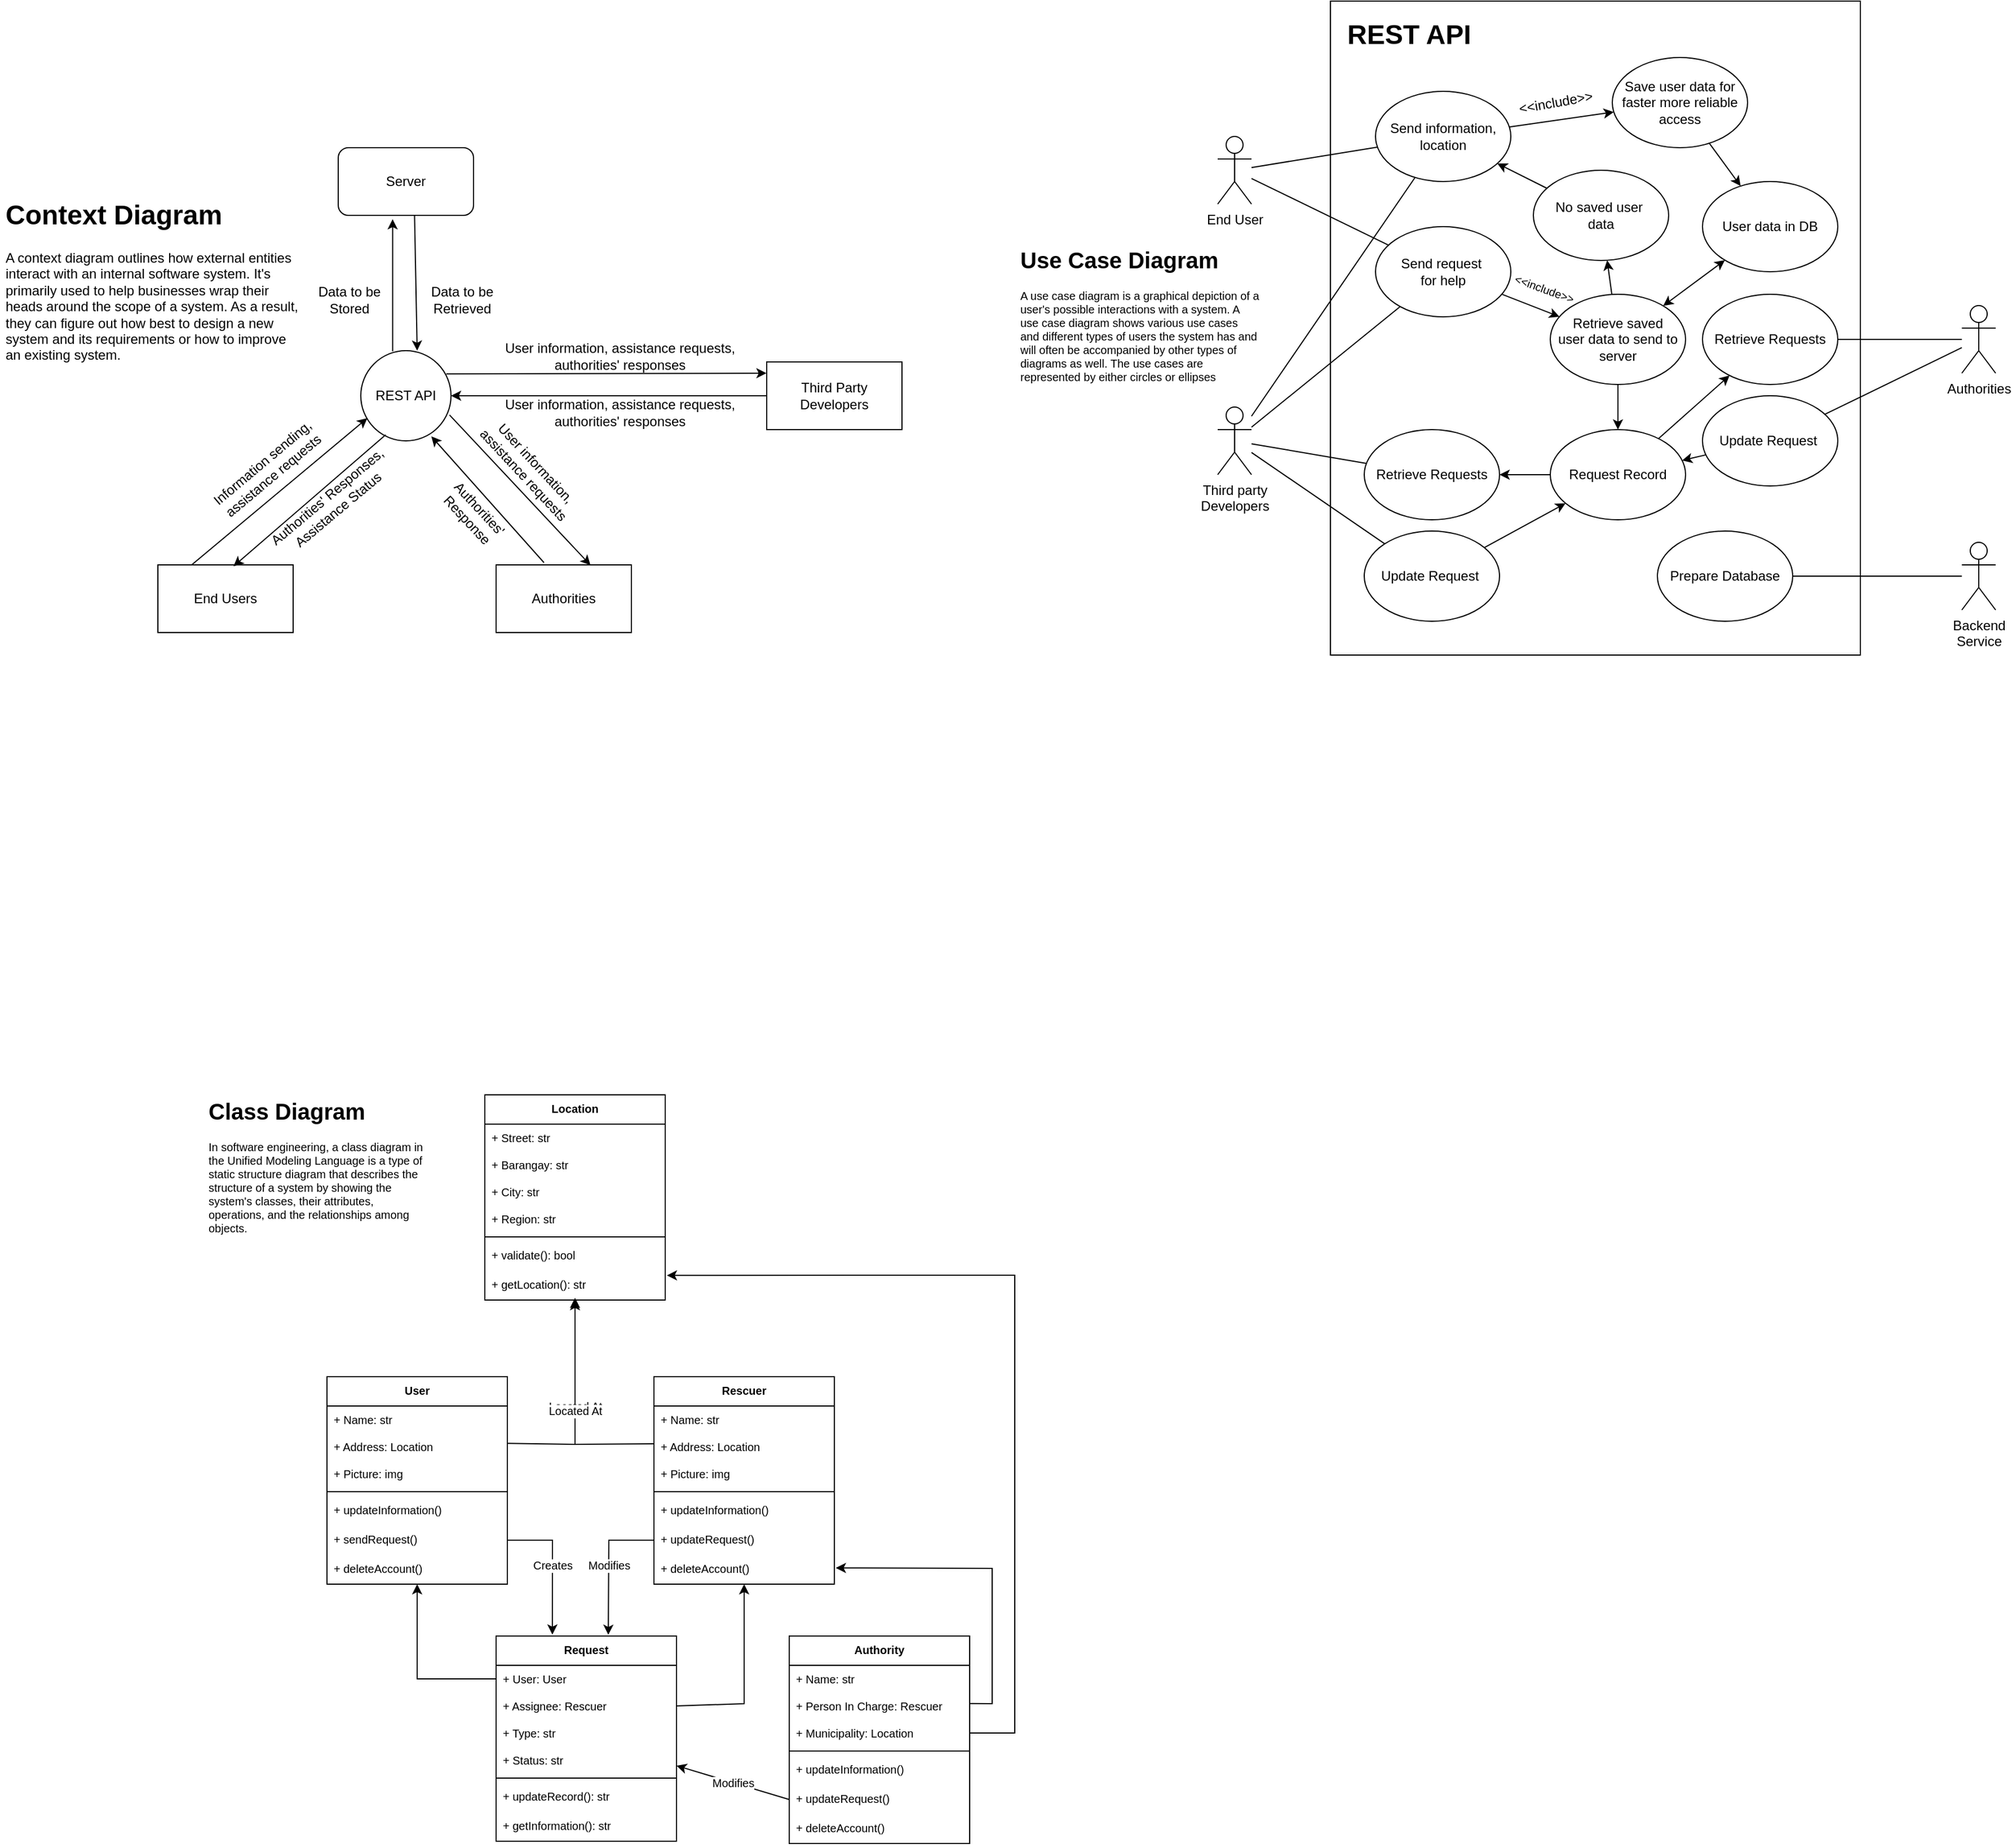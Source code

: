 <mxfile version="20.1.3" type="github">
  <diagram id="YzujsNq1Css8Sywb9bI2" name="Page-1">
    <mxGraphModel dx="1852" dy="1660" grid="1" gridSize="10" guides="1" tooltips="1" connect="1" arrows="1" fold="1" page="1" pageScale="1" pageWidth="850" pageHeight="1100" math="0" shadow="0">
      <root>
        <mxCell id="0" />
        <mxCell id="1" parent="0" />
        <mxCell id="rVb7NmRtOqhLB956JAOC-2" value="End Users" style="rounded=0;whiteSpace=wrap;html=1;" parent="1" vertex="1">
          <mxGeometry x="40" y="270" width="120" height="60" as="geometry" />
        </mxCell>
        <mxCell id="rVb7NmRtOqhLB956JAOC-4" value="Authorities" style="rounded=0;whiteSpace=wrap;html=1;" parent="1" vertex="1">
          <mxGeometry x="340" y="270" width="120" height="60" as="geometry" />
        </mxCell>
        <mxCell id="rVb7NmRtOqhLB956JAOC-5" value="Server" style="rounded=1;whiteSpace=wrap;html=1;" parent="1" vertex="1">
          <mxGeometry x="200" y="-100" width="120" height="60" as="geometry" />
        </mxCell>
        <mxCell id="rVb7NmRtOqhLB956JAOC-6" value="REST API" style="ellipse;whiteSpace=wrap;html=1;aspect=fixed;" parent="1" vertex="1">
          <mxGeometry x="220" y="80" width="80" height="80" as="geometry" />
        </mxCell>
        <mxCell id="rVb7NmRtOqhLB956JAOC-7" value="" style="endArrow=classic;html=1;rounded=0;exitX=0.25;exitY=0;exitDx=0;exitDy=0;entryX=0.073;entryY=0.748;entryDx=0;entryDy=0;entryPerimeter=0;" parent="1" source="rVb7NmRtOqhLB956JAOC-2" target="rVb7NmRtOqhLB956JAOC-6" edge="1">
          <mxGeometry width="50" height="50" relative="1" as="geometry">
            <mxPoint x="420" y="200" as="sourcePoint" />
            <mxPoint x="470" y="150" as="targetPoint" />
          </mxGeometry>
        </mxCell>
        <mxCell id="rVb7NmRtOqhLB956JAOC-8" value="" style="endArrow=classic;html=1;rounded=0;exitX=0.276;exitY=0.933;exitDx=0;exitDy=0;exitPerimeter=0;entryX=0.559;entryY=0.021;entryDx=0;entryDy=0;entryPerimeter=0;" parent="1" source="rVb7NmRtOqhLB956JAOC-6" target="rVb7NmRtOqhLB956JAOC-2" edge="1">
          <mxGeometry width="50" height="50" relative="1" as="geometry">
            <mxPoint x="280" y="230" as="sourcePoint" />
            <mxPoint x="330" y="180" as="targetPoint" />
          </mxGeometry>
        </mxCell>
        <mxCell id="rVb7NmRtOqhLB956JAOC-9" value="Information sending, assistance requests" style="text;html=1;strokeColor=none;fillColor=none;align=center;verticalAlign=middle;whiteSpace=wrap;rounded=0;rotation=-40;" parent="1" vertex="1">
          <mxGeometry x="70" y="170" width="134.68" height="30" as="geometry" />
        </mxCell>
        <mxCell id="rVb7NmRtOqhLB956JAOC-11" value="Authorities&#39; Responses, Assistance Status" style="text;html=1;strokeColor=none;fillColor=none;align=center;verticalAlign=middle;whiteSpace=wrap;rounded=0;rotation=-40;" parent="1" vertex="1">
          <mxGeometry x="130" y="200" width="130" height="30" as="geometry" />
        </mxCell>
        <mxCell id="rVb7NmRtOqhLB956JAOC-13" value="" style="endArrow=classic;html=1;rounded=0;exitX=0.353;exitY=0.007;exitDx=0;exitDy=0;exitPerimeter=0;entryX=0.402;entryY=1.057;entryDx=0;entryDy=0;entryPerimeter=0;" parent="1" source="rVb7NmRtOqhLB956JAOC-6" target="rVb7NmRtOqhLB956JAOC-5" edge="1">
          <mxGeometry width="50" height="50" relative="1" as="geometry">
            <mxPoint x="250" y="100" as="sourcePoint" />
            <mxPoint x="300" y="50" as="targetPoint" />
          </mxGeometry>
        </mxCell>
        <mxCell id="rVb7NmRtOqhLB956JAOC-14" value="" style="endArrow=classic;html=1;rounded=0;exitX=0.564;exitY=0.995;exitDx=0;exitDy=0;exitPerimeter=0;entryX=0.625;entryY=0;entryDx=0;entryDy=0;entryPerimeter=0;" parent="1" source="rVb7NmRtOqhLB956JAOC-5" target="rVb7NmRtOqhLB956JAOC-6" edge="1">
          <mxGeometry width="50" height="50" relative="1" as="geometry">
            <mxPoint x="250" y="100" as="sourcePoint" />
            <mxPoint x="300" y="50" as="targetPoint" />
          </mxGeometry>
        </mxCell>
        <mxCell id="rVb7NmRtOqhLB956JAOC-15" value="Data to be Stored" style="text;html=1;strokeColor=none;fillColor=none;align=center;verticalAlign=middle;whiteSpace=wrap;rounded=0;" parent="1" vertex="1">
          <mxGeometry x="180" y="20" width="60" height="30" as="geometry" />
        </mxCell>
        <mxCell id="rVb7NmRtOqhLB956JAOC-16" value="Data to be Retrieved" style="text;html=1;strokeColor=none;fillColor=none;align=center;verticalAlign=middle;whiteSpace=wrap;rounded=0;" parent="1" vertex="1">
          <mxGeometry x="280" y="20" width="60" height="30" as="geometry" />
        </mxCell>
        <mxCell id="rVb7NmRtOqhLB956JAOC-17" value="" style="endArrow=classic;html=1;rounded=0;entryX=0.782;entryY=0.95;entryDx=0;entryDy=0;entryPerimeter=0;exitX=0.354;exitY=-0.033;exitDx=0;exitDy=0;exitPerimeter=0;" parent="1" source="rVb7NmRtOqhLB956JAOC-4" target="rVb7NmRtOqhLB956JAOC-6" edge="1">
          <mxGeometry width="50" height="50" relative="1" as="geometry">
            <mxPoint x="310" y="220" as="sourcePoint" />
            <mxPoint x="360" y="170" as="targetPoint" />
          </mxGeometry>
        </mxCell>
        <mxCell id="rVb7NmRtOqhLB956JAOC-18" value="" style="endArrow=classic;html=1;rounded=0;exitX=0.984;exitY=0.713;exitDx=0;exitDy=0;exitPerimeter=0;entryX=0.698;entryY=0.006;entryDx=0;entryDy=0;entryPerimeter=0;" parent="1" source="rVb7NmRtOqhLB956JAOC-6" target="rVb7NmRtOqhLB956JAOC-4" edge="1">
          <mxGeometry width="50" height="50" relative="1" as="geometry">
            <mxPoint x="310" y="220" as="sourcePoint" />
            <mxPoint x="360" y="170" as="targetPoint" />
          </mxGeometry>
        </mxCell>
        <mxCell id="rVb7NmRtOqhLB956JAOC-19" value="User information, assistance requests" style="text;html=1;strokeColor=none;fillColor=none;align=center;verticalAlign=middle;whiteSpace=wrap;rounded=0;rotation=47;" parent="1" vertex="1">
          <mxGeometry x="315" y="170" width="110" height="30" as="geometry" />
        </mxCell>
        <mxCell id="rVb7NmRtOqhLB956JAOC-20" value="Authorities&#39; Response" style="text;html=1;strokeColor=none;fillColor=none;align=center;verticalAlign=middle;whiteSpace=wrap;rounded=0;rotation=47;" parent="1" vertex="1">
          <mxGeometry x="290" y="210" width="60" height="30" as="geometry" />
        </mxCell>
        <mxCell id="rVb7NmRtOqhLB956JAOC-21" value="Third Party Developers" style="rounded=0;whiteSpace=wrap;html=1;" parent="1" vertex="1">
          <mxGeometry x="580" y="90" width="120" height="60" as="geometry" />
        </mxCell>
        <mxCell id="rVb7NmRtOqhLB956JAOC-22" value="" style="endArrow=classic;html=1;rounded=0;exitX=0.948;exitY=0.258;exitDx=0;exitDy=0;exitPerimeter=0;entryX=-0.001;entryY=0.166;entryDx=0;entryDy=0;entryPerimeter=0;" parent="1" source="rVb7NmRtOqhLB956JAOC-6" target="rVb7NmRtOqhLB956JAOC-21" edge="1">
          <mxGeometry width="50" height="50" relative="1" as="geometry">
            <mxPoint x="410" y="190" as="sourcePoint" />
            <mxPoint x="460" y="140" as="targetPoint" />
          </mxGeometry>
        </mxCell>
        <mxCell id="rVb7NmRtOqhLB956JAOC-24" value="" style="endArrow=classic;html=1;rounded=0;entryX=1;entryY=0.5;entryDx=0;entryDy=0;exitX=0;exitY=0.5;exitDx=0;exitDy=0;" parent="1" source="rVb7NmRtOqhLB956JAOC-21" target="rVb7NmRtOqhLB956JAOC-6" edge="1">
          <mxGeometry width="50" height="50" relative="1" as="geometry">
            <mxPoint x="390" y="180" as="sourcePoint" />
            <mxPoint x="440" y="130" as="targetPoint" />
          </mxGeometry>
        </mxCell>
        <mxCell id="rVb7NmRtOqhLB956JAOC-25" value="User information, assistance requests, authorities&#39; responses" style="text;html=1;strokeColor=none;fillColor=none;align=center;verticalAlign=middle;whiteSpace=wrap;rounded=0;" parent="1" vertex="1">
          <mxGeometry x="340" y="70" width="220" height="30" as="geometry" />
        </mxCell>
        <mxCell id="rVb7NmRtOqhLB956JAOC-26" value="User information, assistance requests, authorities&#39; responses" style="text;html=1;strokeColor=none;fillColor=none;align=center;verticalAlign=middle;whiteSpace=wrap;rounded=0;" parent="1" vertex="1">
          <mxGeometry x="340" y="120" width="220" height="30" as="geometry" />
        </mxCell>
        <mxCell id="rVb7NmRtOqhLB956JAOC-27" value="&lt;h1&gt;Context Diagram&lt;/h1&gt;&lt;p&gt;A context diagram outlines how external entities interact with an internal software system. It&#39;s primarily used to help businesses wrap their heads around the scope of a system. As a result, they can figure out how best to design a new system and its requirements or how to improve an existing system.&lt;/p&gt;" style="text;html=1;strokeColor=none;fillColor=none;spacing=5;spacingTop=-20;whiteSpace=wrap;overflow=hidden;rounded=0;" parent="1" vertex="1">
          <mxGeometry x="-100" y="-60" width="270" height="160" as="geometry" />
        </mxCell>
        <mxCell id="rVb7NmRtOqhLB956JAOC-28" value="End User" style="shape=umlActor;verticalLabelPosition=bottom;verticalAlign=top;html=1;outlineConnect=0;" parent="1" vertex="1">
          <mxGeometry x="980" y="-110" width="30" height="60" as="geometry" />
        </mxCell>
        <mxCell id="rVb7NmRtOqhLB956JAOC-29" value="Authorities" style="shape=umlActor;verticalLabelPosition=bottom;verticalAlign=top;html=1;outlineConnect=0;" parent="1" vertex="1">
          <mxGeometry x="1640" y="40" width="30" height="60" as="geometry" />
        </mxCell>
        <mxCell id="rVb7NmRtOqhLB956JAOC-31" value="" style="rounded=0;whiteSpace=wrap;html=1;" parent="1" vertex="1">
          <mxGeometry x="1080" y="-230" width="470" height="580" as="geometry" />
        </mxCell>
        <mxCell id="5PhB07DHEPZl7AxQc1l3-2" value="Third party&lt;br&gt;Developers" style="shape=umlActor;verticalLabelPosition=bottom;verticalAlign=top;html=1;outlineConnect=0;" vertex="1" parent="1">
          <mxGeometry x="980" y="130" width="30" height="60" as="geometry" />
        </mxCell>
        <mxCell id="5PhB07DHEPZl7AxQc1l3-8" value="Send information, location" style="ellipse;whiteSpace=wrap;html=1;" vertex="1" parent="1">
          <mxGeometry x="1120" y="-150" width="120" height="80" as="geometry" />
        </mxCell>
        <mxCell id="5PhB07DHEPZl7AxQc1l3-10" value="" style="endArrow=none;html=1;rounded=0;" edge="1" parent="1" source="rVb7NmRtOqhLB956JAOC-28" target="5PhB07DHEPZl7AxQc1l3-8">
          <mxGeometry width="50" height="50" relative="1" as="geometry">
            <mxPoint x="1030" y="-120" as="sourcePoint" />
            <mxPoint x="1340" y="-70" as="targetPoint" />
          </mxGeometry>
        </mxCell>
        <mxCell id="5PhB07DHEPZl7AxQc1l3-11" value="&lt;h1&gt;REST API&lt;/h1&gt;" style="text;html=1;strokeColor=none;fillColor=none;spacing=5;spacingTop=-20;whiteSpace=wrap;overflow=hidden;rounded=0;" vertex="1" parent="1">
          <mxGeometry x="1090" y="-220" width="120" height="40" as="geometry" />
        </mxCell>
        <mxCell id="5PhB07DHEPZl7AxQc1l3-12" value="Save user data for faster more reliable access" style="ellipse;whiteSpace=wrap;html=1;" vertex="1" parent="1">
          <mxGeometry x="1330" y="-180" width="120" height="80" as="geometry" />
        </mxCell>
        <mxCell id="5PhB07DHEPZl7AxQc1l3-15" value="&amp;lt;&amp;lt;include&amp;gt;&amp;gt;" style="text;html=1;strokeColor=none;fillColor=none;align=center;verticalAlign=middle;whiteSpace=wrap;rounded=0;rotation=-10;" vertex="1" parent="1">
          <mxGeometry x="1250" y="-155" width="60" height="30" as="geometry" />
        </mxCell>
        <mxCell id="5PhB07DHEPZl7AxQc1l3-16" value="Send request&amp;nbsp;&lt;br&gt;for help" style="ellipse;whiteSpace=wrap;html=1;" vertex="1" parent="1">
          <mxGeometry x="1120" y="-30" width="120" height="80" as="geometry" />
        </mxCell>
        <mxCell id="5PhB07DHEPZl7AxQc1l3-17" value="" style="endArrow=none;html=1;rounded=0;" edge="1" parent="1" source="rVb7NmRtOqhLB956JAOC-28" target="5PhB07DHEPZl7AxQc1l3-16">
          <mxGeometry width="50" height="50" relative="1" as="geometry">
            <mxPoint x="1250" y="20" as="sourcePoint" />
            <mxPoint x="1300" y="-30" as="targetPoint" />
          </mxGeometry>
        </mxCell>
        <mxCell id="5PhB07DHEPZl7AxQc1l3-18" value="Retrieve saved&lt;br&gt;user data to send to&lt;br&gt;server" style="ellipse;whiteSpace=wrap;html=1;" vertex="1" parent="1">
          <mxGeometry x="1275" y="30" width="120" height="80" as="geometry" />
        </mxCell>
        <mxCell id="5PhB07DHEPZl7AxQc1l3-21" value="User data in DB" style="ellipse;whiteSpace=wrap;html=1;" vertex="1" parent="1">
          <mxGeometry x="1410" y="-70" width="120" height="80" as="geometry" />
        </mxCell>
        <mxCell id="5PhB07DHEPZl7AxQc1l3-24" value="" style="endArrow=classic;html=1;rounded=0;" edge="1" parent="1" source="5PhB07DHEPZl7AxQc1l3-8" target="5PhB07DHEPZl7AxQc1l3-12">
          <mxGeometry width="50" height="50" relative="1" as="geometry">
            <mxPoint x="1250" y="-60" as="sourcePoint" />
            <mxPoint x="1300" y="-110" as="targetPoint" />
          </mxGeometry>
        </mxCell>
        <mxCell id="5PhB07DHEPZl7AxQc1l3-26" value="" style="endArrow=classic;html=1;rounded=0;" edge="1" parent="1" source="5PhB07DHEPZl7AxQc1l3-16" target="5PhB07DHEPZl7AxQc1l3-18">
          <mxGeometry width="50" height="50" relative="1" as="geometry">
            <mxPoint x="1360" y="20" as="sourcePoint" />
            <mxPoint x="1410" y="-30" as="targetPoint" />
          </mxGeometry>
        </mxCell>
        <mxCell id="5PhB07DHEPZl7AxQc1l3-27" value="" style="endArrow=classic;startArrow=classic;html=1;rounded=0;" edge="1" parent="1" source="5PhB07DHEPZl7AxQc1l3-18" target="5PhB07DHEPZl7AxQc1l3-21">
          <mxGeometry width="50" height="50" relative="1" as="geometry">
            <mxPoint x="1360" y="20" as="sourcePoint" />
            <mxPoint x="1410" y="-30" as="targetPoint" />
          </mxGeometry>
        </mxCell>
        <mxCell id="5PhB07DHEPZl7AxQc1l3-28" value="No saved user&amp;nbsp;&lt;br&gt;data" style="ellipse;whiteSpace=wrap;html=1;" vertex="1" parent="1">
          <mxGeometry x="1260" y="-80" width="120" height="80" as="geometry" />
        </mxCell>
        <mxCell id="5PhB07DHEPZl7AxQc1l3-29" value="" style="endArrow=classic;html=1;rounded=0;" edge="1" parent="1" source="5PhB07DHEPZl7AxQc1l3-18" target="5PhB07DHEPZl7AxQc1l3-28">
          <mxGeometry width="50" height="50" relative="1" as="geometry">
            <mxPoint x="1340" y="10" as="sourcePoint" />
            <mxPoint x="1390" y="-40" as="targetPoint" />
          </mxGeometry>
        </mxCell>
        <mxCell id="5PhB07DHEPZl7AxQc1l3-30" value="" style="endArrow=classic;html=1;rounded=0;" edge="1" parent="1" source="5PhB07DHEPZl7AxQc1l3-28" target="5PhB07DHEPZl7AxQc1l3-8">
          <mxGeometry width="50" height="50" relative="1" as="geometry">
            <mxPoint x="1340" y="10" as="sourcePoint" />
            <mxPoint x="1390" y="-40" as="targetPoint" />
          </mxGeometry>
        </mxCell>
        <mxCell id="5PhB07DHEPZl7AxQc1l3-33" value="Request Record" style="ellipse;whiteSpace=wrap;html=1;" vertex="1" parent="1">
          <mxGeometry x="1275" y="150" width="120" height="80" as="geometry" />
        </mxCell>
        <mxCell id="5PhB07DHEPZl7AxQc1l3-36" value="" style="endArrow=classic;html=1;rounded=0;" edge="1" parent="1" source="5PhB07DHEPZl7AxQc1l3-12" target="5PhB07DHEPZl7AxQc1l3-21">
          <mxGeometry width="50" height="50" relative="1" as="geometry">
            <mxPoint x="1310" y="80" as="sourcePoint" />
            <mxPoint x="1360" y="30" as="targetPoint" />
          </mxGeometry>
        </mxCell>
        <mxCell id="5PhB07DHEPZl7AxQc1l3-37" value="" style="endArrow=classic;html=1;rounded=0;" edge="1" parent="1" source="5PhB07DHEPZl7AxQc1l3-18" target="5PhB07DHEPZl7AxQc1l3-33">
          <mxGeometry width="50" height="50" relative="1" as="geometry">
            <mxPoint x="1310" y="80" as="sourcePoint" />
            <mxPoint x="1360" y="30" as="targetPoint" />
          </mxGeometry>
        </mxCell>
        <mxCell id="5PhB07DHEPZl7AxQc1l3-39" value="Retrieve Requests" style="ellipse;whiteSpace=wrap;html=1;" vertex="1" parent="1">
          <mxGeometry x="1410" y="30" width="120" height="80" as="geometry" />
        </mxCell>
        <mxCell id="5PhB07DHEPZl7AxQc1l3-40" value="" style="endArrow=none;html=1;rounded=0;" edge="1" parent="1" source="5PhB07DHEPZl7AxQc1l3-39" target="rVb7NmRtOqhLB956JAOC-29">
          <mxGeometry width="50" height="50" relative="1" as="geometry">
            <mxPoint x="1380" y="160" as="sourcePoint" />
            <mxPoint x="1430" y="110" as="targetPoint" />
          </mxGeometry>
        </mxCell>
        <mxCell id="5PhB07DHEPZl7AxQc1l3-42" value="" style="endArrow=classic;html=1;rounded=0;" edge="1" parent="1" source="5PhB07DHEPZl7AxQc1l3-33" target="5PhB07DHEPZl7AxQc1l3-39">
          <mxGeometry width="50" height="50" relative="1" as="geometry">
            <mxPoint x="1380" y="160" as="sourcePoint" />
            <mxPoint x="1430" y="110" as="targetPoint" />
          </mxGeometry>
        </mxCell>
        <mxCell id="5PhB07DHEPZl7AxQc1l3-43" value="Update Request&amp;nbsp;" style="ellipse;whiteSpace=wrap;html=1;" vertex="1" parent="1">
          <mxGeometry x="1410" y="120" width="120" height="80" as="geometry" />
        </mxCell>
        <mxCell id="5PhB07DHEPZl7AxQc1l3-44" value="" style="endArrow=none;html=1;rounded=0;" edge="1" parent="1" source="5PhB07DHEPZl7AxQc1l3-43" target="rVb7NmRtOqhLB956JAOC-29">
          <mxGeometry width="50" height="50" relative="1" as="geometry">
            <mxPoint x="1340" y="140" as="sourcePoint" />
            <mxPoint x="1390" y="90" as="targetPoint" />
          </mxGeometry>
        </mxCell>
        <mxCell id="5PhB07DHEPZl7AxQc1l3-45" value="" style="endArrow=classic;html=1;rounded=0;" edge="1" parent="1" source="5PhB07DHEPZl7AxQc1l3-43" target="5PhB07DHEPZl7AxQc1l3-33">
          <mxGeometry width="50" height="50" relative="1" as="geometry">
            <mxPoint x="1340" y="140" as="sourcePoint" />
            <mxPoint x="1390" y="90" as="targetPoint" />
          </mxGeometry>
        </mxCell>
        <mxCell id="5PhB07DHEPZl7AxQc1l3-46" value="Retrieve Requests" style="ellipse;whiteSpace=wrap;html=1;" vertex="1" parent="1">
          <mxGeometry x="1110" y="150" width="120" height="80" as="geometry" />
        </mxCell>
        <mxCell id="5PhB07DHEPZl7AxQc1l3-47" value="" style="endArrow=none;html=1;rounded=0;" edge="1" parent="1" source="5PhB07DHEPZl7AxQc1l3-2" target="5PhB07DHEPZl7AxQc1l3-46">
          <mxGeometry width="50" height="50" relative="1" as="geometry">
            <mxPoint x="1310" y="110" as="sourcePoint" />
            <mxPoint x="1360" y="60" as="targetPoint" />
          </mxGeometry>
        </mxCell>
        <mxCell id="5PhB07DHEPZl7AxQc1l3-48" value="" style="endArrow=classic;html=1;rounded=0;" edge="1" parent="1" source="5PhB07DHEPZl7AxQc1l3-33" target="5PhB07DHEPZl7AxQc1l3-46">
          <mxGeometry width="50" height="50" relative="1" as="geometry">
            <mxPoint x="1310" y="170" as="sourcePoint" />
            <mxPoint x="1360" y="120" as="targetPoint" />
          </mxGeometry>
        </mxCell>
        <mxCell id="5PhB07DHEPZl7AxQc1l3-49" value="Update Request&amp;nbsp;" style="ellipse;whiteSpace=wrap;html=1;" vertex="1" parent="1">
          <mxGeometry x="1110" y="240" width="120" height="80" as="geometry" />
        </mxCell>
        <mxCell id="5PhB07DHEPZl7AxQc1l3-50" value="" style="endArrow=classic;html=1;rounded=0;" edge="1" parent="1" source="5PhB07DHEPZl7AxQc1l3-49" target="5PhB07DHEPZl7AxQc1l3-33">
          <mxGeometry width="50" height="50" relative="1" as="geometry">
            <mxPoint x="1435.143" y="253.434" as="sourcePoint" />
            <mxPoint x="1389.813" y="226.598" as="targetPoint" />
          </mxGeometry>
        </mxCell>
        <mxCell id="5PhB07DHEPZl7AxQc1l3-51" value="" style="endArrow=none;html=1;rounded=0;" edge="1" parent="1" source="5PhB07DHEPZl7AxQc1l3-2" target="5PhB07DHEPZl7AxQc1l3-49">
          <mxGeometry width="50" height="50" relative="1" as="geometry">
            <mxPoint x="1310" y="110" as="sourcePoint" />
            <mxPoint x="1360" y="60" as="targetPoint" />
          </mxGeometry>
        </mxCell>
        <mxCell id="5PhB07DHEPZl7AxQc1l3-54" value="" style="endArrow=none;html=1;rounded=0;" edge="1" parent="1" source="5PhB07DHEPZl7AxQc1l3-2" target="5PhB07DHEPZl7AxQc1l3-8">
          <mxGeometry width="50" height="50" relative="1" as="geometry">
            <mxPoint x="1310" y="50" as="sourcePoint" />
            <mxPoint x="1360" as="targetPoint" />
          </mxGeometry>
        </mxCell>
        <mxCell id="5PhB07DHEPZl7AxQc1l3-55" value="" style="endArrow=none;html=1;rounded=0;" edge="1" parent="1" source="5PhB07DHEPZl7AxQc1l3-2" target="5PhB07DHEPZl7AxQc1l3-16">
          <mxGeometry width="50" height="50" relative="1" as="geometry">
            <mxPoint x="1310" y="50" as="sourcePoint" />
            <mxPoint x="1360" as="targetPoint" />
          </mxGeometry>
        </mxCell>
        <mxCell id="5PhB07DHEPZl7AxQc1l3-56" value="Prepare Database" style="ellipse;whiteSpace=wrap;html=1;" vertex="1" parent="1">
          <mxGeometry x="1370" y="240" width="120" height="80" as="geometry" />
        </mxCell>
        <mxCell id="5PhB07DHEPZl7AxQc1l3-57" value="Backend&lt;br&gt;Service" style="shape=umlActor;verticalLabelPosition=bottom;verticalAlign=top;html=1;outlineConnect=0;" vertex="1" parent="1">
          <mxGeometry x="1640" y="250" width="30" height="60" as="geometry" />
        </mxCell>
        <mxCell id="5PhB07DHEPZl7AxQc1l3-58" value="" style="endArrow=none;html=1;rounded=0;" edge="1" parent="1" source="5PhB07DHEPZl7AxQc1l3-56" target="5PhB07DHEPZl7AxQc1l3-57">
          <mxGeometry width="50" height="50" relative="1" as="geometry">
            <mxPoint x="1430" y="130" as="sourcePoint" />
            <mxPoint x="1480" y="80" as="targetPoint" />
          </mxGeometry>
        </mxCell>
        <mxCell id="5PhB07DHEPZl7AxQc1l3-59" value="&lt;font style=&quot;font-size: 10px;&quot;&gt;&amp;lt;&amp;lt;include&amp;gt;&amp;gt;&lt;/font&gt;" style="text;html=1;strokeColor=none;fillColor=none;align=center;verticalAlign=middle;whiteSpace=wrap;rounded=0;rotation=20;" vertex="1" parent="1">
          <mxGeometry x="1240" y="10" width="60" height="30" as="geometry" />
        </mxCell>
        <mxCell id="5PhB07DHEPZl7AxQc1l3-60" value="&lt;h1&gt;Use Case Diagram&lt;/h1&gt;&lt;p&gt;A use case diagram is a graphical depiction of a user&#39;s possible interactions with a system. A use case diagram shows various use cases and different types of users the system has and will often be accompanied by other types of diagrams as well. The use cases are represented by either circles or ellipses&lt;br&gt;&lt;/p&gt;" style="text;html=1;strokeColor=none;fillColor=none;spacing=5;spacingTop=-20;whiteSpace=wrap;overflow=hidden;rounded=0;fontSize=10;" vertex="1" parent="1">
          <mxGeometry x="800" y="-15" width="220" height="145" as="geometry" />
        </mxCell>
        <mxCell id="5PhB07DHEPZl7AxQc1l3-61" value="User" style="swimlane;fontStyle=1;align=center;verticalAlign=top;childLayout=stackLayout;horizontal=1;startSize=26;horizontalStack=0;resizeParent=1;resizeParentMax=0;resizeLast=0;collapsible=1;marginBottom=0;fontSize=10;" vertex="1" parent="1">
          <mxGeometry x="190" y="990" width="160" height="184" as="geometry">
            <mxRectangle x="340" y="530" width="60" height="30" as="alternateBounds" />
          </mxGeometry>
        </mxCell>
        <mxCell id="5PhB07DHEPZl7AxQc1l3-62" value="+ Name: str" style="text;strokeColor=none;fillColor=none;align=left;verticalAlign=top;spacingLeft=4;spacingRight=4;overflow=hidden;rotatable=0;points=[[0,0.5],[1,0.5]];portConstraint=eastwest;fontSize=10;" vertex="1" parent="5PhB07DHEPZl7AxQc1l3-61">
          <mxGeometry y="26" width="160" height="24" as="geometry" />
        </mxCell>
        <mxCell id="5PhB07DHEPZl7AxQc1l3-68" value="+ Address: Location" style="text;strokeColor=none;fillColor=none;align=left;verticalAlign=top;spacingLeft=4;spacingRight=4;overflow=hidden;rotatable=0;points=[[0,0.5],[1,0.5]];portConstraint=eastwest;fontSize=10;" vertex="1" parent="5PhB07DHEPZl7AxQc1l3-61">
          <mxGeometry y="50" width="160" height="24" as="geometry" />
        </mxCell>
        <mxCell id="5PhB07DHEPZl7AxQc1l3-67" value="+ Picture: img" style="text;strokeColor=none;fillColor=none;align=left;verticalAlign=top;spacingLeft=4;spacingRight=4;overflow=hidden;rotatable=0;points=[[0,0.5],[1,0.5]];portConstraint=eastwest;fontSize=10;" vertex="1" parent="5PhB07DHEPZl7AxQc1l3-61">
          <mxGeometry y="74" width="160" height="24" as="geometry" />
        </mxCell>
        <mxCell id="5PhB07DHEPZl7AxQc1l3-63" value="" style="line;strokeWidth=1;fillColor=none;align=left;verticalAlign=middle;spacingTop=-1;spacingLeft=3;spacingRight=3;rotatable=0;labelPosition=right;points=[];portConstraint=eastwest;fontSize=10;" vertex="1" parent="5PhB07DHEPZl7AxQc1l3-61">
          <mxGeometry y="98" width="160" height="8" as="geometry" />
        </mxCell>
        <mxCell id="5PhB07DHEPZl7AxQc1l3-64" value="+ updateInformation()" style="text;strokeColor=none;fillColor=none;align=left;verticalAlign=top;spacingLeft=4;spacingRight=4;overflow=hidden;rotatable=0;points=[[0,0.5],[1,0.5]];portConstraint=eastwest;fontSize=10;" vertex="1" parent="5PhB07DHEPZl7AxQc1l3-61">
          <mxGeometry y="106" width="160" height="26" as="geometry" />
        </mxCell>
        <mxCell id="5PhB07DHEPZl7AxQc1l3-70" value="+ sendRequest()" style="text;strokeColor=none;fillColor=none;align=left;verticalAlign=top;spacingLeft=4;spacingRight=4;overflow=hidden;rotatable=0;points=[[0,0.5],[1,0.5]];portConstraint=eastwest;fontSize=10;" vertex="1" parent="5PhB07DHEPZl7AxQc1l3-61">
          <mxGeometry y="132" width="160" height="26" as="geometry" />
        </mxCell>
        <mxCell id="5PhB07DHEPZl7AxQc1l3-69" value="+ deleteAccount()" style="text;strokeColor=none;fillColor=none;align=left;verticalAlign=top;spacingLeft=4;spacingRight=4;overflow=hidden;rotatable=0;points=[[0,0.5],[1,0.5]];portConstraint=eastwest;fontSize=10;" vertex="1" parent="5PhB07DHEPZl7AxQc1l3-61">
          <mxGeometry y="158" width="160" height="26" as="geometry" />
        </mxCell>
        <mxCell id="5PhB07DHEPZl7AxQc1l3-71" value="Location" style="swimlane;fontStyle=1;align=center;verticalAlign=top;childLayout=stackLayout;horizontal=1;startSize=26;horizontalStack=0;resizeParent=1;resizeParentMax=0;resizeLast=0;collapsible=1;marginBottom=0;fontSize=10;" vertex="1" parent="1">
          <mxGeometry x="330" y="740" width="160" height="182" as="geometry">
            <mxRectangle x="340" y="530" width="60" height="30" as="alternateBounds" />
          </mxGeometry>
        </mxCell>
        <mxCell id="5PhB07DHEPZl7AxQc1l3-72" value="+ Street: str" style="text;strokeColor=none;fillColor=none;align=left;verticalAlign=top;spacingLeft=4;spacingRight=4;overflow=hidden;rotatable=0;points=[[0,0.5],[1,0.5]];portConstraint=eastwest;fontSize=10;" vertex="1" parent="5PhB07DHEPZl7AxQc1l3-71">
          <mxGeometry y="26" width="160" height="24" as="geometry" />
        </mxCell>
        <mxCell id="5PhB07DHEPZl7AxQc1l3-73" value="+ Barangay: str" style="text;strokeColor=none;fillColor=none;align=left;verticalAlign=top;spacingLeft=4;spacingRight=4;overflow=hidden;rotatable=0;points=[[0,0.5],[1,0.5]];portConstraint=eastwest;fontSize=10;" vertex="1" parent="5PhB07DHEPZl7AxQc1l3-71">
          <mxGeometry y="50" width="160" height="24" as="geometry" />
        </mxCell>
        <mxCell id="5PhB07DHEPZl7AxQc1l3-74" value="+ City: str" style="text;strokeColor=none;fillColor=none;align=left;verticalAlign=top;spacingLeft=4;spacingRight=4;overflow=hidden;rotatable=0;points=[[0,0.5],[1,0.5]];portConstraint=eastwest;fontSize=10;" vertex="1" parent="5PhB07DHEPZl7AxQc1l3-71">
          <mxGeometry y="74" width="160" height="24" as="geometry" />
        </mxCell>
        <mxCell id="5PhB07DHEPZl7AxQc1l3-82" value="+ Region: str" style="text;strokeColor=none;fillColor=none;align=left;verticalAlign=top;spacingLeft=4;spacingRight=4;overflow=hidden;rotatable=0;points=[[0,0.5],[1,0.5]];portConstraint=eastwest;fontSize=10;" vertex="1" parent="5PhB07DHEPZl7AxQc1l3-71">
          <mxGeometry y="98" width="160" height="24" as="geometry" />
        </mxCell>
        <mxCell id="5PhB07DHEPZl7AxQc1l3-75" value="" style="line;strokeWidth=1;fillColor=none;align=left;verticalAlign=middle;spacingTop=-1;spacingLeft=3;spacingRight=3;rotatable=0;labelPosition=right;points=[];portConstraint=eastwest;fontSize=10;" vertex="1" parent="5PhB07DHEPZl7AxQc1l3-71">
          <mxGeometry y="122" width="160" height="8" as="geometry" />
        </mxCell>
        <mxCell id="5PhB07DHEPZl7AxQc1l3-76" value="+ validate(): bool" style="text;strokeColor=none;fillColor=none;align=left;verticalAlign=top;spacingLeft=4;spacingRight=4;overflow=hidden;rotatable=0;points=[[0,0.5],[1,0.5]];portConstraint=eastwest;fontSize=10;" vertex="1" parent="5PhB07DHEPZl7AxQc1l3-71">
          <mxGeometry y="130" width="160" height="26" as="geometry" />
        </mxCell>
        <mxCell id="5PhB07DHEPZl7AxQc1l3-77" value="+ getLocation(): str" style="text;strokeColor=none;fillColor=none;align=left;verticalAlign=top;spacingLeft=4;spacingRight=4;overflow=hidden;rotatable=0;points=[[0,0.5],[1,0.5]];portConstraint=eastwest;fontSize=10;" vertex="1" parent="5PhB07DHEPZl7AxQc1l3-71">
          <mxGeometry y="156" width="160" height="26" as="geometry" />
        </mxCell>
        <mxCell id="5PhB07DHEPZl7AxQc1l3-80" value="" style="endArrow=classic;html=1;rounded=0;fontSize=10;exitX=1.002;exitY=0.381;exitDx=0;exitDy=0;exitPerimeter=0;entryX=0.5;entryY=1;entryDx=0;entryDy=0;" edge="1" parent="1" source="5PhB07DHEPZl7AxQc1l3-68" target="5PhB07DHEPZl7AxQc1l3-71">
          <mxGeometry relative="1" as="geometry">
            <mxPoint x="550" y="550" as="sourcePoint" />
            <mxPoint x="610" y="720" as="targetPoint" />
            <Array as="points">
              <mxPoint x="410" y="1050" />
            </Array>
          </mxGeometry>
        </mxCell>
        <mxCell id="5PhB07DHEPZl7AxQc1l3-81" value="Located At" style="edgeLabel;resizable=0;html=1;align=center;verticalAlign=middle;fontSize=10;" connectable="0" vertex="1" parent="5PhB07DHEPZl7AxQc1l3-80">
          <mxGeometry relative="1" as="geometry" />
        </mxCell>
        <mxCell id="5PhB07DHEPZl7AxQc1l3-83" value="Request" style="swimlane;fontStyle=1;align=center;verticalAlign=top;childLayout=stackLayout;horizontal=1;startSize=26;horizontalStack=0;resizeParent=1;resizeParentMax=0;resizeLast=0;collapsible=1;marginBottom=0;fontSize=10;" vertex="1" parent="1">
          <mxGeometry x="340" y="1220" width="160" height="182" as="geometry">
            <mxRectangle x="340" y="530" width="60" height="30" as="alternateBounds" />
          </mxGeometry>
        </mxCell>
        <mxCell id="5PhB07DHEPZl7AxQc1l3-84" value="+ User: User" style="text;strokeColor=none;fillColor=none;align=left;verticalAlign=top;spacingLeft=4;spacingRight=4;overflow=hidden;rotatable=0;points=[[0,0.5],[1,0.5]];portConstraint=eastwest;fontSize=10;" vertex="1" parent="5PhB07DHEPZl7AxQc1l3-83">
          <mxGeometry y="26" width="160" height="24" as="geometry" />
        </mxCell>
        <mxCell id="5PhB07DHEPZl7AxQc1l3-86" value="+ Assignee: Rescuer" style="text;strokeColor=none;fillColor=none;align=left;verticalAlign=top;spacingLeft=4;spacingRight=4;overflow=hidden;rotatable=0;points=[[0,0.5],[1,0.5]];portConstraint=eastwest;fontSize=10;" vertex="1" parent="5PhB07DHEPZl7AxQc1l3-83">
          <mxGeometry y="50" width="160" height="24" as="geometry" />
        </mxCell>
        <mxCell id="5PhB07DHEPZl7AxQc1l3-101" value="+ Type: str" style="text;strokeColor=none;fillColor=none;align=left;verticalAlign=top;spacingLeft=4;spacingRight=4;overflow=hidden;rotatable=0;points=[[0,0.5],[1,0.5]];portConstraint=eastwest;fontSize=10;" vertex="1" parent="5PhB07DHEPZl7AxQc1l3-83">
          <mxGeometry y="74" width="160" height="24" as="geometry" />
        </mxCell>
        <mxCell id="5PhB07DHEPZl7AxQc1l3-85" value="+ Status: str" style="text;strokeColor=none;fillColor=none;align=left;verticalAlign=top;spacingLeft=4;spacingRight=4;overflow=hidden;rotatable=0;points=[[0,0.5],[1,0.5]];portConstraint=eastwest;fontSize=10;" vertex="1" parent="5PhB07DHEPZl7AxQc1l3-83">
          <mxGeometry y="98" width="160" height="24" as="geometry" />
        </mxCell>
        <mxCell id="5PhB07DHEPZl7AxQc1l3-87" value="" style="line;strokeWidth=1;fillColor=none;align=left;verticalAlign=middle;spacingTop=-1;spacingLeft=3;spacingRight=3;rotatable=0;labelPosition=right;points=[];portConstraint=eastwest;fontSize=10;" vertex="1" parent="5PhB07DHEPZl7AxQc1l3-83">
          <mxGeometry y="122" width="160" height="8" as="geometry" />
        </mxCell>
        <mxCell id="5PhB07DHEPZl7AxQc1l3-88" value="+ updateRecord(): str" style="text;strokeColor=none;fillColor=none;align=left;verticalAlign=top;spacingLeft=4;spacingRight=4;overflow=hidden;rotatable=0;points=[[0,0.5],[1,0.5]];portConstraint=eastwest;fontSize=10;" vertex="1" parent="5PhB07DHEPZl7AxQc1l3-83">
          <mxGeometry y="130" width="160" height="26" as="geometry" />
        </mxCell>
        <mxCell id="5PhB07DHEPZl7AxQc1l3-89" value="+ getInformation(): str" style="text;strokeColor=none;fillColor=none;align=left;verticalAlign=top;spacingLeft=4;spacingRight=4;overflow=hidden;rotatable=0;points=[[0,0.5],[1,0.5]];portConstraint=eastwest;fontSize=10;" vertex="1" parent="5PhB07DHEPZl7AxQc1l3-83">
          <mxGeometry y="156" width="160" height="26" as="geometry" />
        </mxCell>
        <mxCell id="5PhB07DHEPZl7AxQc1l3-91" value="Rescuer" style="swimlane;fontStyle=1;align=center;verticalAlign=top;childLayout=stackLayout;horizontal=1;startSize=26;horizontalStack=0;resizeParent=1;resizeParentMax=0;resizeLast=0;collapsible=1;marginBottom=0;fontSize=10;" vertex="1" parent="1">
          <mxGeometry x="480" y="990" width="160" height="184" as="geometry">
            <mxRectangle x="340" y="530" width="60" height="30" as="alternateBounds" />
          </mxGeometry>
        </mxCell>
        <mxCell id="5PhB07DHEPZl7AxQc1l3-92" value="+ Name: str" style="text;strokeColor=none;fillColor=none;align=left;verticalAlign=top;spacingLeft=4;spacingRight=4;overflow=hidden;rotatable=0;points=[[0,0.5],[1,0.5]];portConstraint=eastwest;fontSize=10;" vertex="1" parent="5PhB07DHEPZl7AxQc1l3-91">
          <mxGeometry y="26" width="160" height="24" as="geometry" />
        </mxCell>
        <mxCell id="5PhB07DHEPZl7AxQc1l3-93" value="+ Address: Location" style="text;strokeColor=none;fillColor=none;align=left;verticalAlign=top;spacingLeft=4;spacingRight=4;overflow=hidden;rotatable=0;points=[[0,0.5],[1,0.5]];portConstraint=eastwest;fontSize=10;" vertex="1" parent="5PhB07DHEPZl7AxQc1l3-91">
          <mxGeometry y="50" width="160" height="24" as="geometry" />
        </mxCell>
        <mxCell id="5PhB07DHEPZl7AxQc1l3-94" value="+ Picture: img" style="text;strokeColor=none;fillColor=none;align=left;verticalAlign=top;spacingLeft=4;spacingRight=4;overflow=hidden;rotatable=0;points=[[0,0.5],[1,0.5]];portConstraint=eastwest;fontSize=10;" vertex="1" parent="5PhB07DHEPZl7AxQc1l3-91">
          <mxGeometry y="74" width="160" height="24" as="geometry" />
        </mxCell>
        <mxCell id="5PhB07DHEPZl7AxQc1l3-95" value="" style="line;strokeWidth=1;fillColor=none;align=left;verticalAlign=middle;spacingTop=-1;spacingLeft=3;spacingRight=3;rotatable=0;labelPosition=right;points=[];portConstraint=eastwest;fontSize=10;" vertex="1" parent="5PhB07DHEPZl7AxQc1l3-91">
          <mxGeometry y="98" width="160" height="8" as="geometry" />
        </mxCell>
        <mxCell id="5PhB07DHEPZl7AxQc1l3-96" value="+ updateInformation()" style="text;strokeColor=none;fillColor=none;align=left;verticalAlign=top;spacingLeft=4;spacingRight=4;overflow=hidden;rotatable=0;points=[[0,0.5],[1,0.5]];portConstraint=eastwest;fontSize=10;" vertex="1" parent="5PhB07DHEPZl7AxQc1l3-91">
          <mxGeometry y="106" width="160" height="26" as="geometry" />
        </mxCell>
        <mxCell id="5PhB07DHEPZl7AxQc1l3-97" value="+ updateRequest()" style="text;strokeColor=none;fillColor=none;align=left;verticalAlign=top;spacingLeft=4;spacingRight=4;overflow=hidden;rotatable=0;points=[[0,0.5],[1,0.5]];portConstraint=eastwest;fontSize=10;" vertex="1" parent="5PhB07DHEPZl7AxQc1l3-91">
          <mxGeometry y="132" width="160" height="26" as="geometry" />
        </mxCell>
        <mxCell id="5PhB07DHEPZl7AxQc1l3-98" value="+ deleteAccount()" style="text;strokeColor=none;fillColor=none;align=left;verticalAlign=top;spacingLeft=4;spacingRight=4;overflow=hidden;rotatable=0;points=[[0,0.5],[1,0.5]];portConstraint=eastwest;fontSize=10;" vertex="1" parent="5PhB07DHEPZl7AxQc1l3-91">
          <mxGeometry y="158" width="160" height="26" as="geometry" />
        </mxCell>
        <mxCell id="5PhB07DHEPZl7AxQc1l3-99" value="" style="endArrow=classic;html=1;rounded=0;fontSize=10;exitX=-0.001;exitY=0.398;exitDx=0;exitDy=0;exitPerimeter=0;" edge="1" parent="1" source="5PhB07DHEPZl7AxQc1l3-93">
          <mxGeometry relative="1" as="geometry">
            <mxPoint x="360.32" y="569.144" as="sourcePoint" />
            <mxPoint x="410" y="920" as="targetPoint" />
            <Array as="points">
              <mxPoint x="410" y="1050" />
            </Array>
          </mxGeometry>
        </mxCell>
        <mxCell id="5PhB07DHEPZl7AxQc1l3-100" value="Located At" style="edgeLabel;resizable=0;html=1;align=center;verticalAlign=middle;fontSize=10;" connectable="0" vertex="1" parent="5PhB07DHEPZl7AxQc1l3-99">
          <mxGeometry relative="1" as="geometry" />
        </mxCell>
        <mxCell id="5PhB07DHEPZl7AxQc1l3-102" value="" style="endArrow=classic;html=1;rounded=0;fontSize=10;exitX=0;exitY=0.5;exitDx=0;exitDy=0;" edge="1" parent="1" source="5PhB07DHEPZl7AxQc1l3-84" target="5PhB07DHEPZl7AxQc1l3-61">
          <mxGeometry width="50" height="50" relative="1" as="geometry">
            <mxPoint x="380" y="1140" as="sourcePoint" />
            <mxPoint x="430" y="1090" as="targetPoint" />
            <Array as="points">
              <mxPoint x="270" y="1258" />
            </Array>
          </mxGeometry>
        </mxCell>
        <mxCell id="5PhB07DHEPZl7AxQc1l3-103" value="" style="endArrow=classic;html=1;rounded=0;fontSize=10;exitX=1;exitY=0.5;exitDx=0;exitDy=0;" edge="1" parent="1" source="5PhB07DHEPZl7AxQc1l3-86" target="5PhB07DHEPZl7AxQc1l3-91">
          <mxGeometry width="50" height="50" relative="1" as="geometry">
            <mxPoint x="380" y="1140" as="sourcePoint" />
            <mxPoint x="430" y="1090" as="targetPoint" />
            <Array as="points">
              <mxPoint x="560" y="1280" />
            </Array>
          </mxGeometry>
        </mxCell>
        <mxCell id="5PhB07DHEPZl7AxQc1l3-104" value="" style="endArrow=classic;html=1;rounded=0;fontSize=10;exitX=1;exitY=0.5;exitDx=0;exitDy=0;entryX=0.312;entryY=-0.007;entryDx=0;entryDy=0;entryPerimeter=0;" edge="1" parent="1" source="5PhB07DHEPZl7AxQc1l3-70" target="5PhB07DHEPZl7AxQc1l3-83">
          <mxGeometry relative="1" as="geometry">
            <mxPoint x="400" y="1190" as="sourcePoint" />
            <mxPoint x="500" y="1190" as="targetPoint" />
            <Array as="points">
              <mxPoint x="390" y="1135" />
            </Array>
          </mxGeometry>
        </mxCell>
        <mxCell id="5PhB07DHEPZl7AxQc1l3-105" value="Creates" style="edgeLabel;resizable=0;html=1;align=center;verticalAlign=middle;fontSize=10;" connectable="0" vertex="1" parent="5PhB07DHEPZl7AxQc1l3-104">
          <mxGeometry relative="1" as="geometry" />
        </mxCell>
        <mxCell id="5PhB07DHEPZl7AxQc1l3-106" value="" style="endArrow=classic;html=1;rounded=0;fontSize=10;exitX=0;exitY=0.5;exitDx=0;exitDy=0;entryX=0.622;entryY=-0.006;entryDx=0;entryDy=0;entryPerimeter=0;" edge="1" parent="1" source="5PhB07DHEPZl7AxQc1l3-97" target="5PhB07DHEPZl7AxQc1l3-83">
          <mxGeometry relative="1" as="geometry">
            <mxPoint x="270" y="1140" as="sourcePoint" />
            <mxPoint x="370" y="1140" as="targetPoint" />
            <Array as="points">
              <mxPoint x="440" y="1135" />
            </Array>
          </mxGeometry>
        </mxCell>
        <mxCell id="5PhB07DHEPZl7AxQc1l3-107" value="Modifies" style="edgeLabel;resizable=0;html=1;align=center;verticalAlign=middle;fontSize=10;" connectable="0" vertex="1" parent="5PhB07DHEPZl7AxQc1l3-106">
          <mxGeometry relative="1" as="geometry" />
        </mxCell>
        <mxCell id="5PhB07DHEPZl7AxQc1l3-108" value="Authority" style="swimlane;fontStyle=1;align=center;verticalAlign=top;childLayout=stackLayout;horizontal=1;startSize=26;horizontalStack=0;resizeParent=1;resizeParentMax=0;resizeLast=0;collapsible=1;marginBottom=0;fontSize=10;" vertex="1" parent="1">
          <mxGeometry x="600" y="1220" width="160" height="184" as="geometry">
            <mxRectangle x="340" y="530" width="60" height="30" as="alternateBounds" />
          </mxGeometry>
        </mxCell>
        <mxCell id="5PhB07DHEPZl7AxQc1l3-109" value="+ Name: str" style="text;strokeColor=none;fillColor=none;align=left;verticalAlign=top;spacingLeft=4;spacingRight=4;overflow=hidden;rotatable=0;points=[[0,0.5],[1,0.5]];portConstraint=eastwest;fontSize=10;" vertex="1" parent="5PhB07DHEPZl7AxQc1l3-108">
          <mxGeometry y="26" width="160" height="24" as="geometry" />
        </mxCell>
        <mxCell id="5PhB07DHEPZl7AxQc1l3-111" value="+ Person In Charge: Rescuer" style="text;strokeColor=none;fillColor=none;align=left;verticalAlign=top;spacingLeft=4;spacingRight=4;overflow=hidden;rotatable=0;points=[[0,0.5],[1,0.5]];portConstraint=eastwest;fontSize=10;" vertex="1" parent="5PhB07DHEPZl7AxQc1l3-108">
          <mxGeometry y="50" width="160" height="24" as="geometry" />
        </mxCell>
        <mxCell id="5PhB07DHEPZl7AxQc1l3-110" value="+ Municipality: Location" style="text;strokeColor=none;fillColor=none;align=left;verticalAlign=top;spacingLeft=4;spacingRight=4;overflow=hidden;rotatable=0;points=[[0,0.5],[1,0.5]];portConstraint=eastwest;fontSize=10;" vertex="1" parent="5PhB07DHEPZl7AxQc1l3-108">
          <mxGeometry y="74" width="160" height="24" as="geometry" />
        </mxCell>
        <mxCell id="5PhB07DHEPZl7AxQc1l3-112" value="" style="line;strokeWidth=1;fillColor=none;align=left;verticalAlign=middle;spacingTop=-1;spacingLeft=3;spacingRight=3;rotatable=0;labelPosition=right;points=[];portConstraint=eastwest;fontSize=10;" vertex="1" parent="5PhB07DHEPZl7AxQc1l3-108">
          <mxGeometry y="98" width="160" height="8" as="geometry" />
        </mxCell>
        <mxCell id="5PhB07DHEPZl7AxQc1l3-113" value="+ updateInformation()" style="text;strokeColor=none;fillColor=none;align=left;verticalAlign=top;spacingLeft=4;spacingRight=4;overflow=hidden;rotatable=0;points=[[0,0.5],[1,0.5]];portConstraint=eastwest;fontSize=10;" vertex="1" parent="5PhB07DHEPZl7AxQc1l3-108">
          <mxGeometry y="106" width="160" height="26" as="geometry" />
        </mxCell>
        <mxCell id="5PhB07DHEPZl7AxQc1l3-114" value="+ updateRequest()" style="text;strokeColor=none;fillColor=none;align=left;verticalAlign=top;spacingLeft=4;spacingRight=4;overflow=hidden;rotatable=0;points=[[0,0.5],[1,0.5]];portConstraint=eastwest;fontSize=10;" vertex="1" parent="5PhB07DHEPZl7AxQc1l3-108">
          <mxGeometry y="132" width="160" height="26" as="geometry" />
        </mxCell>
        <mxCell id="5PhB07DHEPZl7AxQc1l3-115" value="+ deleteAccount()" style="text;strokeColor=none;fillColor=none;align=left;verticalAlign=top;spacingLeft=4;spacingRight=4;overflow=hidden;rotatable=0;points=[[0,0.5],[1,0.5]];portConstraint=eastwest;fontSize=10;" vertex="1" parent="5PhB07DHEPZl7AxQc1l3-108">
          <mxGeometry y="158" width="160" height="26" as="geometry" />
        </mxCell>
        <mxCell id="5PhB07DHEPZl7AxQc1l3-116" value="" style="endArrow=classic;html=1;rounded=0;fontSize=10;exitX=0;exitY=0.5;exitDx=0;exitDy=0;" edge="1" parent="1" source="5PhB07DHEPZl7AxQc1l3-114" target="5PhB07DHEPZl7AxQc1l3-83">
          <mxGeometry relative="1" as="geometry">
            <mxPoint x="260" y="1170" as="sourcePoint" />
            <mxPoint x="360" y="1170" as="targetPoint" />
          </mxGeometry>
        </mxCell>
        <mxCell id="5PhB07DHEPZl7AxQc1l3-117" value="Modifies" style="edgeLabel;resizable=0;html=1;align=center;verticalAlign=middle;fontSize=10;" connectable="0" vertex="1" parent="5PhB07DHEPZl7AxQc1l3-116">
          <mxGeometry relative="1" as="geometry" />
        </mxCell>
        <mxCell id="5PhB07DHEPZl7AxQc1l3-118" value="" style="endArrow=classic;html=1;rounded=0;fontSize=10;exitX=1;exitY=0.411;exitDx=0;exitDy=0;exitPerimeter=0;entryX=1.008;entryY=0.445;entryDx=0;entryDy=0;entryPerimeter=0;" edge="1" parent="1" source="5PhB07DHEPZl7AxQc1l3-111" target="5PhB07DHEPZl7AxQc1l3-98">
          <mxGeometry width="50" height="50" relative="1" as="geometry">
            <mxPoint x="570" y="1210" as="sourcePoint" />
            <mxPoint x="660" y="1150" as="targetPoint" />
            <Array as="points">
              <mxPoint x="780" y="1280" />
              <mxPoint x="780" y="1160" />
            </Array>
          </mxGeometry>
        </mxCell>
        <mxCell id="5PhB07DHEPZl7AxQc1l3-119" value="" style="endArrow=classic;html=1;rounded=0;fontSize=10;exitX=1;exitY=0.5;exitDx=0;exitDy=0;entryX=1.009;entryY=0.159;entryDx=0;entryDy=0;entryPerimeter=0;" edge="1" parent="1" source="5PhB07DHEPZl7AxQc1l3-110" target="5PhB07DHEPZl7AxQc1l3-77">
          <mxGeometry width="50" height="50" relative="1" as="geometry">
            <mxPoint x="700" y="1150" as="sourcePoint" />
            <mxPoint x="750" y="1100" as="targetPoint" />
            <Array as="points">
              <mxPoint x="800" y="1306" />
              <mxPoint x="800" y="900" />
            </Array>
          </mxGeometry>
        </mxCell>
        <mxCell id="5PhB07DHEPZl7AxQc1l3-120" value="&lt;h1&gt;Class Diagram&lt;/h1&gt;&lt;p&gt;In software engineering, a class diagram in the Unified Modeling Language is a type of static structure diagram that describes the structure of a system by showing the system&#39;s classes, their attributes, operations, and the relationships among objects.&lt;br&gt;&lt;/p&gt;" style="text;html=1;strokeColor=none;fillColor=none;spacing=5;spacingTop=-20;whiteSpace=wrap;overflow=hidden;rounded=0;fontSize=10;" vertex="1" parent="1">
          <mxGeometry x="80" y="740" width="200" height="130" as="geometry" />
        </mxCell>
      </root>
    </mxGraphModel>
  </diagram>
</mxfile>
